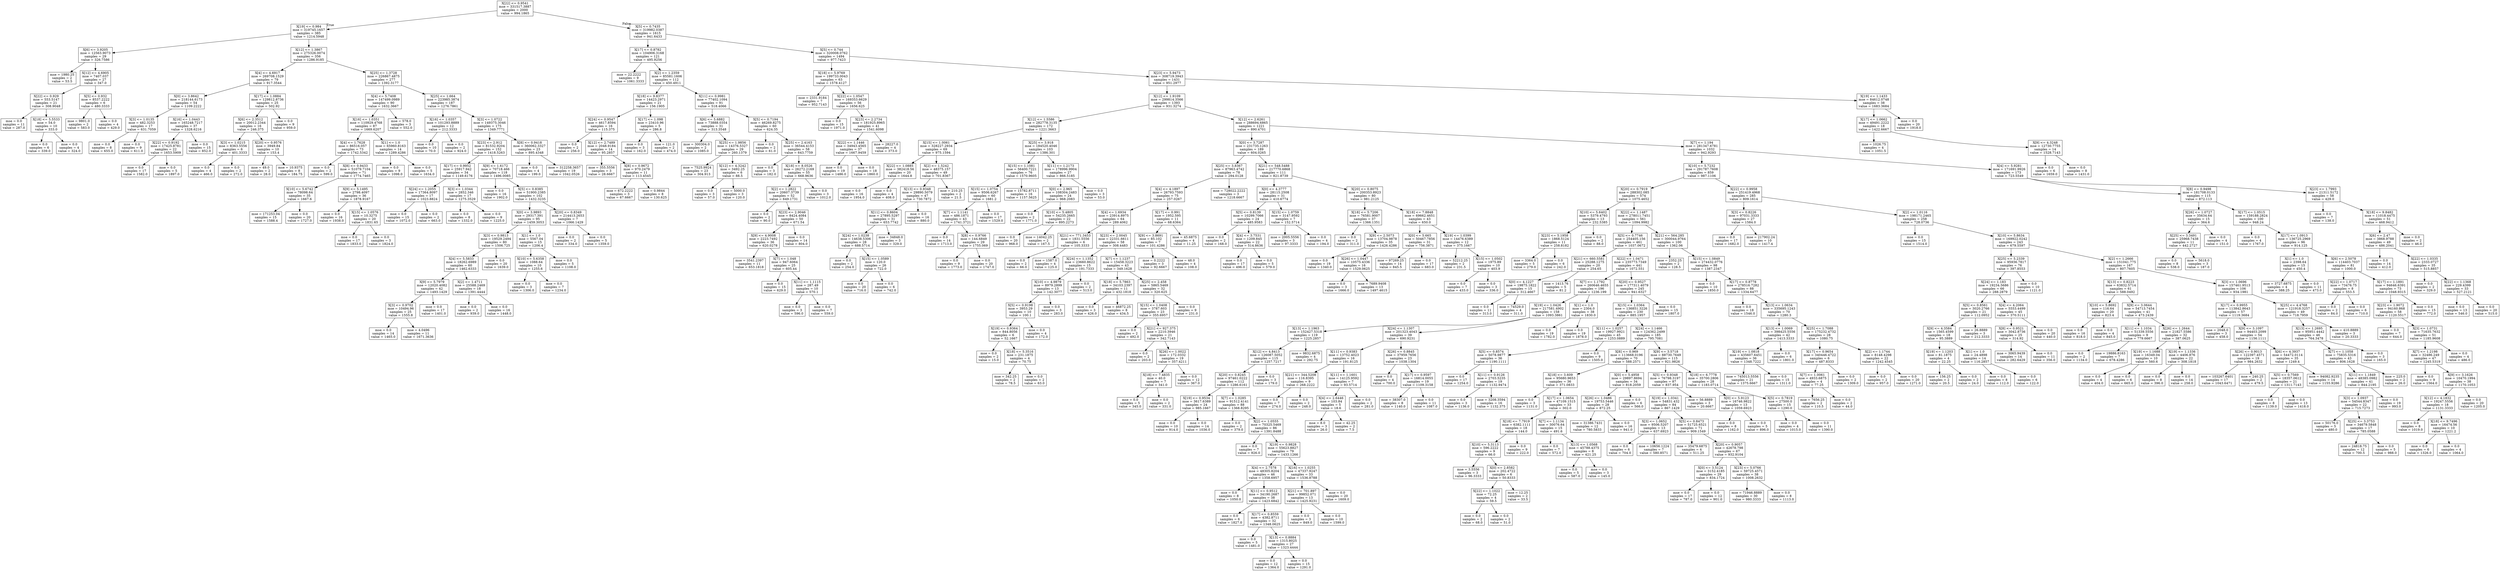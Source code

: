 digraph Tree {
node [shape=box] ;
0 [label="X[22] <= 0.9541\nmse = 331517.3887\nsamples = 2000\nvalue = 994.1865"] ;
1 [label="X[19] <= 0.984\nmse = 319745.1657\nsamples = 385\nvalue = 1214.5948"] ;
0 -> 1 [labeldistance=2.5, labelangle=45, headlabel="True"] ;
2 [label="X[6] <= 3.9205\nmse = 12563.9073\nsamples = 29\nvalue = 326.7586"] ;
1 -> 2 ;
3 [label="mse = 1980.25\nsamples = 2\nvalue = 53.5"] ;
2 -> 3 ;
4 [label="X[12] <= 4.6905\nmse = 7407.037\nsamples = 27\nvalue = 347.0"] ;
2 -> 4 ;
5 [label="X[22] <= 0.929\nmse = 553.5147\nsamples = 21\nvalue = 308.9048"] ;
4 -> 5 ;
6 [label="mse = 0.0\nsamples = 11\nvalue = 287.0"] ;
5 -> 6 ;
7 [label="X[18] <= 5.5533\nmse = 54.0\nsamples = 10\nvalue = 333.0"] ;
5 -> 7 ;
8 [label="mse = 0.0\nsamples = 6\nvalue = 339.0"] ;
7 -> 8 ;
9 [label="mse = 0.0\nsamples = 4\nvalue = 324.0"] ;
7 -> 9 ;
10 [label="X[5] <= 0.932\nmse = 8537.2222\nsamples = 6\nvalue = 480.3333"] ;
4 -> 10 ;
11 [label="mse = 9801.0\nsamples = 2\nvalue = 583.0"] ;
10 -> 11 ;
12 [label="mse = 0.0\nsamples = 4\nvalue = 429.0"] ;
10 -> 12 ;
13 [label="X[12] <= 1.3867\nmse = 275326.0074\nsamples = 356\nvalue = 1286.9185"] ;
1 -> 13 ;
14 [label="X[4] <= 4.6917\nmse = 269708.1529\nsamples = 79\nvalue = 917.3544"] ;
13 -> 14 ;
15 [label="X[0] <= 3.8642\nmse = 218144.6173\nsamples = 54\nvalue = 1109.2222"] ;
14 -> 15 ;
16 [label="X[3] <= 1.0135\nmse = 482.3253\nsamples = 17\nvalue = 631.7059"] ;
15 -> 16 ;
17 [label="mse = 0.0\nsamples = 8\nvalue = 655.0"] ;
16 -> 17 ;
18 [label="mse = 0.0\nsamples = 9\nvalue = 611.0"] ;
16 -> 18 ;
19 [label="X[16] <= 1.0443\nmse = 165248.7217\nsamples = 37\nvalue = 1328.6216"] ;
15 -> 19 ;
20 [label="X[22] <= 0.9192\nmse = 17425.8781\nsamples = 22\nvalue = 1653.5909"] ;
19 -> 20 ;
21 [label="mse = 0.0\nsamples = 17\nvalue = 1582.0"] ;
20 -> 21 ;
22 [label="mse = 0.0\nsamples = 5\nvalue = 1897.0"] ;
20 -> 22 ;
23 [label="mse = 0.0\nsamples = 15\nvalue = 852.0"] ;
19 -> 23 ;
24 [label="X[17] <= 1.0884\nmse = 129812.8736\nsamples = 25\nvalue = 502.92"] ;
14 -> 24 ;
25 [label="X[6] <= 2.3512\nmse = 20012.2344\nsamples = 16\nvalue = 246.375"] ;
24 -> 25 ;
26 [label="X[3] <= 1.0215\nmse = 8363.5556\nsamples = 6\nvalue = 401.3333"] ;
25 -> 26 ;
27 [label="mse = 0.0\nsamples = 4\nvalue = 466.0"] ;
26 -> 27 ;
28 [label="mse = 0.0\nsamples = 2\nvalue = 272.0"] ;
26 -> 28 ;
29 [label="X[20] <= 0.9576\nmse = 3949.84\nsamples = 10\nvalue = 153.4"] ;
25 -> 29 ;
30 [label="mse = 49.0\nsamples = 2\nvalue = 28.0"] ;
29 -> 30 ;
31 [label="mse = 10.9375\nsamples = 8\nvalue = 184.75"] ;
29 -> 31 ;
32 [label="mse = 0.0\nsamples = 9\nvalue = 959.0"] ;
24 -> 32 ;
33 [label="X[25] <= 1.3728\nmse = 226867.4875\nsamples = 277\nvalue = 1392.3177"] ;
13 -> 33 ;
34 [label="X[4] <= 5.7408\nmse = 147499.0989\nsamples = 90\nvalue = 1632.3667"] ;
33 -> 34 ;
35 [label="X[16] <= 1.0351\nmse = 110929.4768\nsamples = 87\nvalue = 1669.6207"] ;
34 -> 35 ;
36 [label="X[4] <= 1.7628\nmse = 86516.057\nsamples = 73\nvalue = 1742.5342"] ;
35 -> 36 ;
37 [label="mse = 0.0\nsamples = 2\nvalue = 599.0"] ;
36 -> 37 ;
38 [label="X[8] <= 0.9433\nmse = 51079.7104\nsamples = 71\nvalue = 1774.7465"] ;
36 -> 38 ;
39 [label="X[10] <= 5.6742\nmse = 78098.64\nsamples = 35\nvalue = 1667.6"] ;
38 -> 39 ;
40 [label="mse = 171253.04\nsamples = 15\nvalue = 1588.4"] ;
39 -> 40 ;
41 [label="mse = 0.0\nsamples = 20\nvalue = 1727.0"] ;
39 -> 41 ;
42 [label="X[9] <= 5.1495\nmse = 2798.4097\nsamples = 36\nvalue = 1878.9167"] ;
38 -> 42 ;
43 [label="mse = 0.0\nsamples = 16\nvalue = 1938.0"] ;
42 -> 43 ;
44 [label="X[15] <= 1.0576\nmse = 10.3275\nsamples = 20\nvalue = 1831.65"] ;
42 -> 44 ;
45 [label="mse = 0.0\nsamples = 17\nvalue = 1833.0"] ;
44 -> 45 ;
46 [label="mse = 0.0\nsamples = 3\nvalue = 1824.0"] ;
44 -> 46 ;
47 [label="X[1] <= 1.0\nmse = 65960.8163\nsamples = 14\nvalue = 1289.4286"] ;
35 -> 47 ;
48 [label="mse = 0.0\nsamples = 9\nvalue = 1098.0"] ;
47 -> 48 ;
49 [label="mse = 0.0\nsamples = 5\nvalue = 1634.0"] ;
47 -> 49 ;
50 [label="mse = 578.0\nsamples = 3\nvalue = 552.0"] ;
34 -> 50 ;
51 [label="X[25] <= 1.664\nmse = 223985.3874\nsamples = 187\nvalue = 1276.7861"] ;
33 -> 51 ;
52 [label="X[16] <= 1.0357\nmse = 101293.8889\nsamples = 12\nvalue = 212.3333"] ;
51 -> 52 ;
53 [label="mse = 0.0\nsamples = 10\nvalue = 70.0"] ;
52 -> 53 ;
54 [label="mse = 0.0\nsamples = 2\nvalue = 924.0"] ;
52 -> 54 ;
55 [label="X[3] <= 1.0722\nmse = 149375.3046\nsamples = 175\nvalue = 1349.7771"] ;
51 -> 55 ;
56 [label="X[23] <= 2.912\nmse = 81532.9204\nsamples = 152\nvalue = 1418.5263"] ;
55 -> 56 ;
57 [label="X[17] <= 0.9952\nmse = 25917.942\nsamples = 34\nvalue = 1149.6176"] ;
56 -> 57 ;
58 [label="X[24] <= 1.2055\nmse = 17364.8097\nsamples = 17\nvalue = 1023.8824"] ;
57 -> 58 ;
59 [label="mse = 0.0\nsamples = 15\nvalue = 1072.0"] ;
58 -> 59 ;
60 [label="mse = 0.0\nsamples = 2\nvalue = 663.0"] ;
58 -> 60 ;
61 [label="X[3] <= 1.0344\nmse = 2852.346\nsamples = 17\nvalue = 1275.3529"] ;
57 -> 61 ;
62 [label="mse = 0.0\nsamples = 8\nvalue = 1332.0"] ;
61 -> 62 ;
63 [label="mse = 0.0\nsamples = 9\nvalue = 1225.0"] ;
61 -> 63 ;
64 [label="X[9] <= 1.6172\nmse = 70718.466\nsamples = 118\nvalue = 1496.0085"] ;
56 -> 64 ;
65 [label="mse = 0.0\nsamples = 16\nvalue = 1902.0"] ;
64 -> 65 ;
66 [label="X[5] <= 0.8385\nmse = 51900.2385\nsamples = 102\nvalue = 1432.3235"] ;
64 -> 66 ;
67 [label="X[0] <= 3.9893\nmse = 29317.391\nsamples = 95\nvalue = 1459.3053"] ;
66 -> 67 ;
68 [label="X[3] <= 0.9813\nmse = 19529.2494\nsamples = 80\nvalue = 1506.725"] ;
67 -> 68 ;
69 [label="X[4] <= 5.5833\nmse = 18262.6989\nsamples = 60\nvalue = 1462.6333"] ;
68 -> 69 ;
70 [label="X[9] <= 5.7979\nmse = 12020.4082\nsamples = 42\nvalue = 1493.1429"] ;
69 -> 70 ;
71 [label="X[3] <= 0.9702\nmse = 10494.96\nsamples = 25\nvalue = 1555.8"] ;
70 -> 71 ;
72 [label="mse = 0.0\nsamples = 14\nvalue = 1465.0"] ;
71 -> 72 ;
73 [label="mse = 4.0496\nsamples = 11\nvalue = 1671.3636"] ;
71 -> 73 ;
74 [label="mse = 0.0\nsamples = 17\nvalue = 1401.0"] ;
70 -> 74 ;
75 [label="X[2] <= 1.4711\nmse = 25588.2469\nsamples = 18\nvalue = 1391.4444"] ;
69 -> 75 ;
76 [label="mse = 0.0\nsamples = 2\nvalue = 939.0"] ;
75 -> 76 ;
77 [label="mse = 0.0\nsamples = 16\nvalue = 1448.0"] ;
75 -> 77 ;
78 [label="mse = 0.0\nsamples = 20\nvalue = 1639.0"] ;
68 -> 78 ;
79 [label="X[1] <= 1.0\nmse = 5567.04\nsamples = 15\nvalue = 1206.4"] ;
67 -> 79 ;
80 [label="X[10] <= 5.6358\nmse = 1088.64\nsamples = 10\nvalue = 1255.6"] ;
79 -> 80 ;
81 [label="mse = 0.0\nsamples = 3\nvalue = 1306.0"] ;
80 -> 81 ;
82 [label="mse = 0.0\nsamples = 7\nvalue = 1234.0"] ;
80 -> 82 ;
83 [label="mse = 0.0\nsamples = 5\nvalue = 1108.0"] ;
79 -> 83 ;
84 [label="X[20] <= 0.8349\nmse = 214413.2653\nsamples = 7\nvalue = 1066.1429"] ;
66 -> 84 ;
85 [label="mse = 0.0\nsamples = 2\nvalue = 334.0"] ;
84 -> 85 ;
86 [label="mse = 0.0\nsamples = 5\nvalue = 1359.0"] ;
84 -> 86 ;
87 [label="X[8] <= 0.9418\nmse = 360062.3327\nsamples = 23\nvalue = 895.4348"] ;
55 -> 87 ;
88 [label="mse = 0.0\nsamples = 4\nvalue = 199.0"] ;
87 -> 88 ;
89 [label="mse = 312258.3657\nsamples = 19\nvalue = 1042.0526"] ;
87 -> 89 ;
90 [label="X[5] <= 0.7435\nmse = 319982.0387\nsamples = 1615\nvalue = 941.6433"] ;
0 -> 90 [labeldistance=2.5, labelangle=-45, headlabel="False"] ;
91 [label="X[17] <= 0.8782\nmse = 104906.3168\nsamples = 121\nvalue = 495.9256"] ;
90 -> 91 ;
92 [label="mse = 22.2222\nsamples = 9\nvalue = 1061.3333"] ;
91 -> 92 ;
93 [label="X[2] <= 1.2359\nmse = 85581.1606\nsamples = 112\nvalue = 450.4911"] ;
91 -> 93 ;
94 [label="X[18] <= 9.8377\nmse = 14423.2971\nsamples = 21\nvalue = 156.1905"] ;
93 -> 94 ;
95 [label="X[24] <= 0.9547\nmse = 4617.8594\nsamples = 16\nvalue = 115.375"] ;
94 -> 95 ;
96 [label="mse = 0.0\nsamples = 2\nvalue = 256.0"] ;
95 -> 96 ;
97 [label="X[12] <= 2.7489\nmse = 2048.9184\nsamples = 14\nvalue = 95.2857"] ;
95 -> 97 ;
98 [label="mse = 355.5556\nsamples = 3\nvalue = 28.6667"] ;
97 -> 98 ;
99 [label="X[8] <= 0.9672\nmse = 970.2479\nsamples = 11\nvalue = 113.4545"] ;
97 -> 99 ;
100 [label="mse = 672.2222\nsamples = 3\nvalue = 67.6667"] ;
99 -> 100 ;
101 [label="mse = 0.9844\nsamples = 8\nvalue = 130.625"] ;
99 -> 101 ;
102 [label="X[17] <= 1.098\nmse = 23410.96\nsamples = 5\nvalue = 286.8"] ;
94 -> 102 ;
103 [label="mse = 0.0\nsamples = 3\nvalue = 162.0"] ;
102 -> 103 ;
104 [label="mse = 121.0\nsamples = 2\nvalue = 474.0"] ;
102 -> 104 ;
105 [label="X[11] <= 0.9981\nmse = 77402.1094\nsamples = 91\nvalue = 518.4066"] ;
93 -> 105 ;
106 [label="X[6] <= 5.6882\nmse = 73888.0354\nsamples = 31\nvalue = 313.3548"] ;
105 -> 106 ;
107 [label="mse = 300304.0\nsamples = 2\nvalue = 1085.0"] ;
106 -> 107 ;
108 [label="X[25] <= 1.9856\nmse = 14376.5327\nsamples = 29\nvalue = 260.1379"] ;
106 -> 108 ;
109 [label="mse = 7525.9924\nsamples = 23\nvalue = 304.913"] ;
108 -> 109 ;
110 [label="X[12] <= 4.3242\nmse = 3492.25\nsamples = 6\nvalue = 88.5"] ;
108 -> 110 ;
111 [label="mse = 0.0\nsamples = 3\nvalue = 57.0"] ;
110 -> 111 ;
112 [label="mse = 5000.0\nsamples = 3\nvalue = 120.0"] ;
110 -> 112 ;
113 [label="X[5] <= 0.7194\nmse = 46269.8275\nsamples = 60\nvalue = 624.35"] ;
105 -> 113 ;
114 [label="mse = 0.0\nsamples = 2\nvalue = 61.0"] ;
113 -> 114 ;
115 [label="X[25] <= 2.4163\nmse = 36544.4153\nsamples = 58\nvalue = 643.7759"] ;
113 -> 115 ;
116 [label="mse = 0.0\nsamples = 3\nvalue = 182.0"] ;
115 -> 116 ;
117 [label="X[18] <= 8.0526\nmse = 26272.2169\nsamples = 55\nvalue = 668.9636"] ;
115 -> 117 ;
118 [label="X[2] <= 1.2822\nmse = 20607.3739\nsamples = 52\nvalue = 649.1731"] ;
117 -> 118 ;
119 [label="mse = 0.0\nsamples = 2\nvalue = 90.0"] ;
118 -> 119 ;
120 [label="X[23] <= 2.9046\nmse = 8424.4084\nsamples = 50\nvalue = 671.54"] ;
118 -> 120 ;
121 [label="X[9] <= 4.9008\nmse = 2223.7492\nsamples = 36\nvalue = 620.0278"] ;
120 -> 121 ;
122 [label="mse = 3541.2397\nsamples = 11\nvalue = 653.1818"] ;
121 -> 122 ;
123 [label="X[7] <= 1.048\nmse = 947.6064\nsamples = 25\nvalue = 605.44"] ;
121 -> 123 ;
124 [label="mse = 0.0\nsamples = 15\nvalue = 629.0"] ;
123 -> 124 ;
125 [label="X[11] <= 1.1115\nmse = 287.49\nsamples = 10\nvalue = 570.1"] ;
123 -> 125 ;
126 [label="mse = 0.0\nsamples = 3\nvalue = 596.0"] ;
125 -> 126 ;
127 [label="mse = 0.0\nsamples = 7\nvalue = 559.0"] ;
125 -> 127 ;
128 [label="mse = 0.0\nsamples = 14\nvalue = 804.0"] ;
120 -> 128 ;
129 [label="mse = 0.0\nsamples = 3\nvalue = 1012.0"] ;
117 -> 129 ;
130 [label="X[5] <= 0.744\nmse = 320008.0762\nsamples = 1494\nvalue = 977.7423"] ;
90 -> 130 ;
131 [label="X[18] <= 5.9769\nmse = 199733.0043\nsamples = 63\nvalue = 1578.4127"] ;
130 -> 131 ;
132 [label="mse = 2331.9184\nsamples = 7\nvalue = 952.7143"] ;
131 -> 132 ;
133 [label="X[22] <= 1.0547\nmse = 169353.6629\nsamples = 56\nvalue = 1656.625"] ;
131 -> 133 ;
134 [label="mse = 0.0\nsamples = 15\nvalue = 1971.0"] ;
133 -> 134 ;
135 [label="X[23] <= 2.2734\nmse = 181925.8965\nsamples = 41\nvalue = 1541.6098"] ;
133 -> 135 ;
136 [label="X[22] <= 1.1446\nmse = 34943.4565\nsamples = 37\nvalue = 1667.9459"] ;
135 -> 136 ;
137 [label="mse = 0.0\nsamples = 19\nvalue = 1486.0"] ;
136 -> 137 ;
138 [label="mse = 0.0\nsamples = 18\nvalue = 1860.0"] ;
136 -> 138 ;
139 [label="mse = 28227.0\nsamples = 4\nvalue = 373.0"] ;
135 -> 139 ;
140 [label="X[23] <= 5.9473\nmse = 308719.3943\nsamples = 1431\nvalue = 951.2977"] ;
130 -> 140 ;
141 [label="X[12] <= 1.9109\nmse = 299814.3566\nsamples = 1393\nvalue = 931.3274"] ;
140 -> 141 ;
142 [label="X[12] <= 1.5586\nmse = 282778.3135\nsamples = 172\nvalue = 1221.3663"] ;
141 -> 142 ;
143 [label="X[15] <= 1.0061\nmse = 328227.2934\nsamples = 69\nvalue = 975.1594"] ;
142 -> 143 ;
144 [label="X[22] <= 1.0885\nmse = 382418.56\nsamples = 20\nvalue = 1644.8"] ;
143 -> 144 ;
145 [label="mse = 0.0\nsamples = 16\nvalue = 1954.0"] ;
144 -> 145 ;
146 [label="mse = 0.0\nsamples = 4\nvalue = 408.0"] ;
144 -> 146 ;
147 [label="X[2] <= 1.5242\nmse = 48375.157\nsamples = 49\nvalue = 701.8367"] ;
143 -> 147 ;
148 [label="X[13] <= 0.9348\nmse = 29890.5079\nsamples = 47\nvalue = 730.7872"] ;
147 -> 148 ;
149 [label="X[11] <= 0.8604\nmse = 27895.5297\nsamples = 31\nvalue = 653.7742"] ;
148 -> 149 ;
150 [label="X[24] <= 1.0238\nmse = 14638.5306\nsamples = 28\nvalue = 688.5714"] ;
149 -> 150 ;
151 [label="mse = 0.0\nsamples = 2\nvalue = 254.0"] ;
150 -> 151 ;
152 [label="X[15] <= 1.0589\nmse = 120.0\nsamples = 26\nvalue = 722.0"] ;
150 -> 152 ;
153 [label="mse = 0.0\nsamples = 20\nvalue = 716.0"] ;
152 -> 153 ;
154 [label="mse = 0.0\nsamples = 6\nvalue = 742.0"] ;
152 -> 154 ;
155 [label="mse = 34848.0\nsamples = 3\nvalue = 329.0"] ;
149 -> 155 ;
156 [label="mse = 0.0\nsamples = 16\nvalue = 880.0"] ;
148 -> 156 ;
157 [label="mse = 210.25\nsamples = 2\nvalue = 21.5"] ;
147 -> 157 ;
158 [label="X[25] <= 3.918\nmse = 184520.4046\nsamples = 103\nvalue = 1386.301"] ;
142 -> 158 ;
159 [label="X[15] <= 1.1081\nmse = 56400.7221\nsamples = 76\nvalue = 1570.9605"] ;
158 -> 159 ;
160 [label="X[15] <= 1.0754\nmse = 9506.6267\nsamples = 60\nvalue = 1681.2"] ;
159 -> 160 ;
161 [label="X[7] <= 1.1141\nmse = 486.1871\nsamples = 43\nvalue = 1741.3721"] ;
160 -> 161 ;
162 [label="mse = 0.0\nsamples = 14\nvalue = 1713.0"] ;
161 -> 162 ;
163 [label="X[8] <= 0.9766\nmse = 144.6849\nsamples = 29\nvalue = 1755.069"] ;
161 -> 163 ;
164 [label="mse = 0.0\nsamples = 9\nvalue = 1773.0"] ;
163 -> 164 ;
165 [label="mse = 0.0\nsamples = 20\nvalue = 1747.0"] ;
163 -> 165 ;
166 [label="mse = 0.0\nsamples = 17\nvalue = 1529.0"] ;
160 -> 166 ;
167 [label="mse = 15782.8711\nsamples = 16\nvalue = 1157.5625"] ;
159 -> 167 ;
168 [label="X[11] <= 1.2173\nmse = 178996.9904\nsamples = 27\nvalue = 866.5185"] ;
158 -> 168 ;
169 [label="X[0] <= 2.965\nmse = 108304.2483\nsamples = 24\nvalue = 968.2083"] ;
168 -> 169 ;
170 [label="mse = 0.0\nsamples = 2\nvalue = 1771.0"] ;
169 -> 170 ;
171 [label="X[10] <= 5.4805\nmse = 54235.2665\nsamples = 22\nvalue = 895.2273"] ;
169 -> 171 ;
172 [label="mse = 0.0\nsamples = 20\nvalue = 968.0"] ;
171 -> 172 ;
173 [label="mse = 14042.25\nsamples = 2\nvalue = 167.5"] ;
171 -> 173 ;
174 [label="mse = 0.0\nsamples = 3\nvalue = 53.0"] ;
168 -> 174 ;
175 [label="X[12] <= 2.6261\nmse = 288694.6865\nsamples = 1221\nvalue = 890.4701"] ;
141 -> 175 ;
176 [label="X[0] <= 3.7287\nmse = 231735.1263\nsamples = 189\nvalue = 604.0265"] ;
175 -> 176 ;
177 [label="X[25] <= 3.8367\nmse = 87963.4742\nsamples = 78\nvalue = 294.0128"] ;
176 -> 177 ;
178 [label="X[4] <= 4.1897\nmse = 26793.7593\nsamples = 75\nvalue = 257.0267"] ;
177 -> 178 ;
179 [label="X[4] <= 1.6934\nmse = 23914.8975\nsamples = 64\nvalue = 289.4062"] ;
178 -> 179 ;
180 [label="X[21] <= 771.3453\nmse = 1831.5556\nsamples = 6\nvalue = 105.3333"] ;
179 -> 180 ;
181 [label="mse = 0.0\nsamples = 2\nvalue = 66.0"] ;
180 -> 181 ;
182 [label="mse = 1587.0\nsamples = 4\nvalue = 125.0"] ;
180 -> 182 ;
183 [label="X[23] <= 2.0045\nmse = 22331.6611\nsamples = 58\nvalue = 308.4483"] ;
179 -> 183 ;
184 [label="X[24] <= 1.1352\nmse = 23660.8622\nsamples = 15\nvalue = 191.7333"] ;
183 -> 184 ;
185 [label="X[10] <= 4.9879\nmse = 8979.2899\nsamples = 13\nvalue = 142.3077"] ;
184 -> 185 ;
186 [label="X[5] <= 0.9198\nmse = 3953.29\nsamples = 10\nvalue = 100.1"] ;
185 -> 186 ;
187 [label="X[19] <= 0.9364\nmse = 844.8056\nsamples = 6\nvalue = 52.1667"] ;
186 -> 187 ;
188 [label="mse = 0.0\nsamples = 2\nvalue = 15.0"] ;
187 -> 188 ;
189 [label="X[18] <= 5.3516\nmse = 231.1875\nsamples = 4\nvalue = 70.75"] ;
187 -> 189 ;
190 [label="mse = 342.25\nsamples = 2\nvalue = 78.5"] ;
189 -> 190 ;
191 [label="mse = 0.0\nsamples = 2\nvalue = 63.0"] ;
189 -> 191 ;
192 [label="mse = 0.0\nsamples = 4\nvalue = 172.0"] ;
186 -> 192 ;
193 [label="mse = 0.0\nsamples = 3\nvalue = 283.0"] ;
185 -> 193 ;
194 [label="mse = 0.0\nsamples = 2\nvalue = 513.0"] ;
184 -> 194 ;
195 [label="X[7] <= 1.1237\nmse = 15458.3223\nsamples = 43\nvalue = 349.1628"] ;
183 -> 195 ;
196 [label="X[18] <= 5.7863\nmse = 34103.2397\nsamples = 11\nvalue = 432.1818"] ;
195 -> 196 ;
197 [label="mse = 0.0\nsamples = 3\nvalue = 426.0"] ;
196 -> 197 ;
198 [label="mse = 46872.25\nsamples = 8\nvalue = 434.5"] ;
196 -> 198 ;
199 [label="X[25] <= 2.458\nmse = 5865.5469\nsamples = 32\nvalue = 320.625"] ;
195 -> 199 ;
200 [label="X[15] <= 1.0408\nmse = 3787.603\nsamples = 23\nvalue = 355.6957"] ;
199 -> 200 ;
201 [label="mse = 0.0\nsamples = 2\nvalue = 492.0"] ;
200 -> 201 ;
202 [label="X[21] <= 927.375\nmse = 2210.3946\nsamples = 21\nvalue = 342.7143"] ;
200 -> 202 ;
203 [label="mse = 0.0\nsamples = 2\nvalue = 203.0"] ;
202 -> 203 ;
204 [label="X[26] <= 1.0022\nmse = 172.0332\nsamples = 19\nvalue = 357.4211"] ;
202 -> 204 ;
205 [label="X[18] <= 7.4835\nmse = 40.0\nsamples = 7\nvalue = 341.0"] ;
204 -> 205 ;
206 [label="mse = 0.0\nsamples = 5\nvalue = 345.0"] ;
205 -> 206 ;
207 [label="mse = 0.0\nsamples = 2\nvalue = 331.0"] ;
205 -> 207 ;
208 [label="mse = 0.0\nsamples = 12\nvalue = 367.0"] ;
204 -> 208 ;
209 [label="mse = 0.0\nsamples = 9\nvalue = 231.0"] ;
199 -> 209 ;
210 [label="X[17] <= 0.991\nmse = 1952.595\nsamples = 11\nvalue = 68.6364"] ;
178 -> 210 ;
211 [label="X[9] <= 3.8691\nmse = 85.102\nsamples = 7\nvalue = 101.4286"] ;
210 -> 211 ;
212 [label="mse = 0.2222\nsamples = 3\nvalue = 92.6667"] ;
211 -> 212 ;
213 [label="mse = 48.0\nsamples = 4\nvalue = 108.0"] ;
211 -> 213 ;
214 [label="mse = 45.6875\nsamples = 4\nvalue = 11.25"] ;
210 -> 214 ;
215 [label="mse = 728022.2222\nsamples = 3\nvalue = 1218.6667"] ;
177 -> 215 ;
216 [label="X[21] <= 548.5488\nmse = 217770.6868\nsamples = 111\nvalue = 821.8739"] ;
176 -> 216 ;
217 [label="X[0] <= 4.3777\nmse = 28115.2508\nsamples = 31\nvalue = 410.6774"] ;
216 -> 217 ;
218 [label="X[5] <= 0.8139\nmse = 10299.7066\nsamples = 24\nvalue = 485.9583"] ;
217 -> 218 ;
219 [label="mse = 0.0\nsamples = 2\nvalue = 168.0"] ;
218 -> 219 ;
220 [label="X[4] <= 3.7531\nmse = 1209.845\nsamples = 22\nvalue = 514.8636"] ;
218 -> 220 ;
221 [label="mse = 0.0\nsamples = 17\nvalue = 496.0"] ;
220 -> 221 ;
222 [label="mse = 0.0\nsamples = 5\nvalue = 579.0"] ;
220 -> 222 ;
223 [label="X[15] <= 1.0759\nmse = 3147.9592\nsamples = 7\nvalue = 152.5714"] ;
217 -> 223 ;
224 [label="mse = 2005.5556\nsamples = 3\nvalue = 97.3333"] ;
223 -> 224 ;
225 [label="mse = 0.0\nsamples = 4\nvalue = 194.0"] ;
223 -> 225 ;
226 [label="X[20] <= 0.8075\nmse = 200353.8923\nsamples = 80\nvalue = 981.2125"] ;
216 -> 226 ;
227 [label="X[18] <= 5.7206\nmse = 76581.9007\nsamples = 37\nvalue = 1366.1351"] ;
226 -> 227 ;
228 [label="mse = 0.0\nsamples = 2\nvalue = 311.0"] ;
227 -> 228 ;
229 [label="X[9] <= 2.5073\nmse = 13704.9878\nsamples = 35\nvalue = 1426.4286"] ;
227 -> 229 ;
230 [label="mse = 0.0\nsamples = 19\nvalue = 1340.0"] ;
229 -> 230 ;
231 [label="X[26] <= 1.0447\nmse = 10575.4336\nsamples = 16\nvalue = 1529.0625"] ;
229 -> 231 ;
232 [label="mse = 0.0\nsamples = 3\nvalue = 1666.0"] ;
231 -> 232 ;
233 [label="mse = 7689.9408\nsamples = 13\nvalue = 1497.4615"] ;
231 -> 233 ;
234 [label="X[18] <= 7.8848\nmse = 69662.4651\nsamples = 43\nvalue = 650.0"] ;
226 -> 234 ;
235 [label="X[0] <= 5.665\nmse = 50467.7856\nsamples = 31\nvalue = 756.3871"] ;
234 -> 235 ;
236 [label="mse = 97269.25\nsamples = 14\nvalue = 845.5"] ;
235 -> 236 ;
237 [label="mse = 0.0\nsamples = 17\nvalue = 683.0"] ;
235 -> 237 ;
238 [label="X[19] <= 1.0399\nmse = 14476.6389\nsamples = 12\nvalue = 375.1667"] ;
234 -> 238 ;
239 [label="mse = 52212.25\nsamples = 2\nvalue = 231.5"] ;
238 -> 239 ;
240 [label="X[15] <= 1.0502\nmse = 1975.89\nsamples = 10\nvalue = 403.9"] ;
238 -> 240 ;
241 [label="mse = 0.0\nsamples = 7\nvalue = 433.0"] ;
240 -> 241 ;
242 [label="mse = 0.0\nsamples = 3\nvalue = 336.0"] ;
240 -> 242 ;
243 [label="X[7] <= 1.194\nmse = 281347.6781\nsamples = 1032\nvalue = 942.9293"] ;
175 -> 243 ;
244 [label="X[10] <= 5.7232\nmse = 291787.7608\nsamples = 859\nvalue = 987.1106"] ;
243 -> 244 ;
245 [label="X[20] <= 0.7919\nmse = 288302.085\nsamples = 574\nvalue = 1075.4652"] ;
244 -> 245 ;
246 [label="X[10] <= 5.6402\nmse = 5379.4793\nsamples = 13\nvalue = 232.5385"] ;
245 -> 246 ;
247 [label="X[23] <= 5.1958\nmse = 1868.5124\nsamples = 11\nvalue = 258.8182"] ;
246 -> 247 ;
248 [label="mse = 3364.0\nsamples = 5\nvalue = 279.0"] ;
247 -> 248 ;
249 [label="mse = 0.0\nsamples = 6\nvalue = 242.0"] ;
247 -> 249 ;
250 [label="mse = 0.0\nsamples = 2\nvalue = 88.0"] ;
246 -> 250 ;
251 [label="X[22] <= 1.1487\nmse = 278011.7451\nsamples = 561\nvalue = 1094.9982"] ;
245 -> 251 ;
252 [label="X[5] <= 0.7746\nmse = 254405.156\nsamples = 461\nvalue = 1037.0672"] ;
251 -> 252 ;
253 [label="X[21] <= 660.5581\nmse = 25288.1275\nsamples = 20\nvalue = 254.65"] ;
252 -> 253 ;
254 [label="X[0] <= 4.1227\nmse = 19875.1822\nsamples = 15\nvalue = 312.4667"] ;
253 -> 254 ;
255 [label="mse = 0.0\nsamples = 11\nvalue = 313.0"] ;
254 -> 255 ;
256 [label="mse = 74529.0\nsamples = 4\nvalue = 311.0"] ;
254 -> 256 ;
257 [label="mse = 1413.76\nsamples = 5\nvalue = 81.2"] ;
253 -> 257 ;
258 [label="X[22] <= 1.0471\nmse = 235773.7349\nsamples = 441\nvalue = 1072.551"] ;
252 -> 258 ;
259 [label="X[7] <= 1.1792\nmse = 260646.4655\nsamples = 196\nvalue = 1236.199"] ;
258 -> 259 ;
260 [label="X[19] <= 1.0426\nmse = 217581.4902\nsamples = 158\nvalue = 1093.3861"] ;
259 -> 260 ;
261 [label="X[13] <= 1.1963\nmse = 152427.5318\nsamples = 119\nvalue = 1225.2857"] ;
260 -> 261 ;
262 [label="X[12] <= 4.8413\nmse = 126087.5052\nsamples = 115\nvalue = 1257.7217"] ;
261 -> 262 ;
263 [label="X[20] <= 0.8245\nmse = 97461.0222\nsamples = 112\nvalue = 1286.6161"] ;
262 -> 263 ;
264 [label="X[19] <= 0.9534\nmse = 3617.6389\nsamples = 24\nvalue = 985.1667"] ;
263 -> 264 ;
265 [label="mse = 0.0\nsamples = 10\nvalue = 914.0"] ;
264 -> 265 ;
266 [label="mse = 0.0\nsamples = 14\nvalue = 1036.0"] ;
264 -> 266 ;
267 [label="X[7] <= 1.0285\nmse = 91512.4141\nsamples = 88\nvalue = 1368.8295"] ;
263 -> 267 ;
268 [label="mse = 0.0\nsamples = 2\nvalue = 379.0"] ;
267 -> 268 ;
269 [label="X[2] <= 1.0555\nmse = 70325.5469\nsamples = 86\nvalue = 1391.8488"] ;
267 -> 269 ;
270 [label="mse = 0.0\nsamples = 7\nvalue = 926.0"] ;
269 -> 270 ;
271 [label="X[19] <= 0.9828\nmse = 55623.8827\nsamples = 79\nvalue = 1433.1266"] ;
269 -> 271 ;
272 [label="X[4] <= 2.7578\nmse = 48305.8204\nsamples = 46\nvalue = 1358.6957"] ;
271 -> 272 ;
273 [label="mse = 0.0\nsamples = 8\nvalue = 1050.0"] ;
272 -> 273 ;
274 [label="X[11] <= 0.9512\nmse = 34190.2687\nsamples = 38\nvalue = 1423.6842"] ;
272 -> 274 ;
275 [label="mse = 0.0\nsamples = 6\nvalue = 1827.0"] ;
274 -> 275 ;
276 [label="X[17] <= 0.8559\nmse = 4382.8711\nsamples = 32\nvalue = 1348.0625"] ;
274 -> 276 ;
277 [label="mse = 0.0\nsamples = 5\nvalue = 1481.0"] ;
276 -> 277 ;
278 [label="X[13] <= 0.8884\nmse = 1315.8025\nsamples = 27\nvalue = 1323.4444"] ;
276 -> 278 ;
279 [label="mse = 0.0\nsamples = 12\nvalue = 1364.0"] ;
278 -> 279 ;
280 [label="mse = 0.0\nsamples = 15\nvalue = 1291.0"] ;
278 -> 280 ;
281 [label="X[16] <= 1.0255\nmse = 47337.9247\nsamples = 33\nvalue = 1536.8788"] ;
271 -> 281 ;
282 [label="X[21] <= 701.897\nmse = 99852.071\nsamples = 13\nvalue = 1425.9231"] ;
281 -> 282 ;
283 [label="mse = 0.0\nsamples = 3\nvalue = 849.0"] ;
282 -> 283 ;
284 [label="mse = 0.0\nsamples = 10\nvalue = 1599.0"] ;
282 -> 284 ;
285 [label="mse = 0.0\nsamples = 20\nvalue = 1609.0"] ;
281 -> 285 ;
286 [label="mse = 0.0\nsamples = 3\nvalue = 179.0"] ;
262 -> 286 ;
287 [label="mse = 9832.6875\nsamples = 4\nvalue = 292.75"] ;
261 -> 287 ;
288 [label="X[24] <= 1.1307\nmse = 201323.4043\nsamples = 39\nvalue = 690.9231"] ;
260 -> 288 ;
289 [label="X[11] <= 0.9383\nmse = 13752.4023\nsamples = 16\nvalue = 191.8125"] ;
288 -> 289 ;
290 [label="X[21] <= 344.5208\nmse = 116.8395\nsamples = 9\nvalue = 268.2222"] ;
289 -> 290 ;
291 [label="mse = 0.0\nsamples = 7\nvalue = 274.0"] ;
290 -> 291 ;
292 [label="mse = 0.0\nsamples = 2\nvalue = 248.0"] ;
290 -> 292 ;
293 [label="X[11] <= 1.1601\nmse = 14125.9592\nsamples = 7\nvalue = 93.5714"] ;
289 -> 293 ;
294 [label="X[4] <= 2.6446\nmse = 103.84\nsamples = 5\nvalue = 18.6"] ;
293 -> 294 ;
295 [label="mse = 8.0\nsamples = 3\nvalue = 26.0"] ;
294 -> 295 ;
296 [label="mse = 42.25\nsamples = 2\nvalue = 7.5"] ;
294 -> 296 ;
297 [label="mse = 0.0\nsamples = 2\nvalue = 281.0"] ;
293 -> 297 ;
298 [label="X[26] <= 0.8845\nmse = 37959.7656\nsamples = 23\nvalue = 1038.1304"] ;
288 -> 298 ;
299 [label="mse = 0.0\nsamples = 4\nvalue = 700.0"] ;
298 -> 299 ;
300 [label="X[17] <= 0.9597\nmse = 16814.0055\nsamples = 19\nvalue = 1109.3158"] ;
298 -> 300 ;
301 [label="mse = 38307.0\nsamples = 8\nvalue = 1140.0"] ;
300 -> 301 ;
302 [label="mse = 0.0\nsamples = 11\nvalue = 1087.0"] ;
300 -> 302 ;
303 [label="X[1] <= 1.0\nmse = 2304.0\nsamples = 38\nvalue = 1830.0"] ;
259 -> 303 ;
304 [label="mse = 0.0\nsamples = 19\nvalue = 1782.0"] ;
303 -> 304 ;
305 [label="mse = 0.0\nsamples = 19\nvalue = 1878.0"] ;
303 -> 305 ;
306 [label="X[20] <= 0.9527\nmse = 177311.4079\nsamples = 245\nvalue = 941.6327"] ;
258 -> 306 ;
307 [label="X[15] <= 1.0364\nmse = 136851.3226\nsamples = 230\nvalue = 885.1957"] ;
306 -> 307 ;
308 [label="X[11] <= 1.0257\nmse = 19927.9921\nsamples = 45\nvalue = 1253.0889"] ;
307 -> 308 ;
309 [label="X[5] <= 0.8574\nmse = 5078.9877\nsamples = 36\nvalue = 1190.1111"] ;
308 -> 309 ;
310 [label="mse = 0.0\nsamples = 17\nvalue = 1254.0"] ;
309 -> 310 ;
311 [label="X[11] <= 0.9126\nmse = 2703.5235\nsamples = 19\nvalue = 1132.9474"] ;
309 -> 311 ;
312 [label="mse = 0.0\nsamples = 3\nvalue = 1136.0"] ;
311 -> 312 ;
313 [label="mse = 3208.3594\nsamples = 16\nvalue = 1132.375"] ;
311 -> 313 ;
314 [label="mse = 0.0\nsamples = 9\nvalue = 1505.0"] ;
308 -> 314 ;
315 [label="X[24] <= 1.1466\nmse = 124362.2499\nsamples = 185\nvalue = 795.7081"] ;
307 -> 315 ;
316 [label="X[8] <= 0.969\nmse = 113668.0196\nsamples = 70\nvalue = 588.2571"] ;
315 -> 316 ;
317 [label="X[18] <= 3.609\nmse = 95680.9653\nsamples = 36\nvalue = 371.0833"] ;
316 -> 317 ;
318 [label="mse = 0.0\nsamples = 3\nvalue = 1131.0"] ;
317 -> 318 ;
319 [label="X[17] <= 1.0654\nmse = 47109.1515\nsamples = 33\nvalue = 302.0"] ;
317 -> 319 ;
320 [label="X[18] <= 7.7919\nmse = 6382.1111\nsamples = 18\nvalue = 144.0"] ;
319 -> 320 ;
321 [label="X[10] <= 5.3113\nmse = 596.2222\nsamples = 9\nvalue = 66.0"] ;
320 -> 321 ;
322 [label="mse = 3.5556\nsamples = 3\nvalue = 96.3333"] ;
321 -> 322 ;
323 [label="X[0] <= 2.8582\nmse = 202.4722\nsamples = 6\nvalue = 50.8333"] ;
321 -> 323 ;
324 [label="X[22] <= 1.1022\nmse = 72.25\nsamples = 4\nvalue = 59.5"] ;
323 -> 324 ;
325 [label="mse = 0.0\nsamples = 2\nvalue = 68.0"] ;
324 -> 325 ;
326 [label="mse = 0.0\nsamples = 2\nvalue = 51.0"] ;
324 -> 326 ;
327 [label="mse = 12.25\nsamples = 2\nvalue = 33.5"] ;
323 -> 327 ;
328 [label="mse = 0.0\nsamples = 9\nvalue = 222.0"] ;
320 -> 328 ;
329 [label="X[7] <= 1.1134\nmse = 30076.64\nsamples = 15\nvalue = 491.6"] ;
319 -> 329 ;
330 [label="mse = 0.0\nsamples = 7\nvalue = 572.0"] ;
329 -> 330 ;
331 [label="X[13] <= 1.0568\nmse = 45788.4375\nsamples = 8\nvalue = 421.25"] ;
329 -> 331 ;
332 [label="mse = 0.0\nsamples = 5\nvalue = 587.0"] ;
331 -> 332 ;
333 [label="mse = 0.0\nsamples = 3\nvalue = 145.0"] ;
331 -> 333 ;
334 [label="X[0] <= 5.4958\nmse = 29897.8694\nsamples = 34\nvalue = 818.2059"] ;
316 -> 334 ;
335 [label="X[26] <= 1.0486\nmse = 19753.5446\nsamples = 28\nvalue = 872.25"] ;
334 -> 335 ;
336 [label="mse = 31386.7431\nsamples = 12\nvalue = 780.5833"] ;
335 -> 336 ;
337 [label="mse = 0.0\nsamples = 16\nvalue = 941.0"] ;
335 -> 337 ;
338 [label="mse = 0.0\nsamples = 6\nvalue = 566.0"] ;
334 -> 338 ;
339 [label="X[9] <= 3.5718\nmse = 88730.7649\nsamples = 115\nvalue = 921.9826"] ;
315 -> 339 ;
340 [label="X[5] <= 0.9348\nmse = 76798.3197\nsamples = 87\nvalue = 837.954"] ;
339 -> 340 ;
341 [label="X[19] <= 1.0341\nmse = 54831.432\nsamples = 84\nvalue = 867.1429"] ;
340 -> 341 ;
342 [label="X[3] <= 1.0652\nmse = 9506.5207\nsamples = 13\nvalue = 637.6923"] ;
341 -> 342 ;
343 [label="mse = 0.0\nsamples = 6\nvalue = 704.0"] ;
342 -> 343 ;
344 [label="mse = 10656.1224\nsamples = 7\nvalue = 580.8571"] ;
342 -> 344 ;
345 [label="X[5] <= 0.8473\nmse = 51725.6521\nsamples = 71\nvalue = 909.1549"] ;
341 -> 345 ;
346 [label="mse = 35479.6875\nsamples = 4\nvalue = 511.25"] ;
345 -> 346 ;
347 [label="X[20] <= 0.9057\nmse = 42678.798\nsamples = 67\nvalue = 932.9104"] ;
345 -> 347 ;
348 [label="X[0] <= 3.5124\nmse = 3152.4185\nsamples = 29\nvalue = 834.1724"] ;
347 -> 348 ;
349 [label="mse = 0.0\nsamples = 17\nvalue = 787.0"] ;
348 -> 349 ;
350 [label="mse = 0.0\nsamples = 12\nvalue = 901.0"] ;
348 -> 350 ;
351 [label="X[23] <= 5.0766\nmse = 59725.4571\nsamples = 38\nvalue = 1008.2632"] ;
347 -> 351 ;
352 [label="mse = 71946.8889\nsamples = 30\nvalue = 980.3333"] ;
351 -> 352 ;
353 [label="mse = 0.0\nsamples = 8\nvalue = 1113.0"] ;
351 -> 353 ;
354 [label="mse = 56.8889\nsamples = 3\nvalue = 20.6667"] ;
340 -> 354 ;
355 [label="X[18] <= 6.7778\nmse = 35700.2806\nsamples = 28\nvalue = 1183.0714"] ;
339 -> 355 ;
356 [label="X[0] <= 5.9123\nmse = 16746.9822\nsamples = 13\nvalue = 1059.6923"] ;
355 -> 356 ;
357 [label="mse = 0.0\nsamples = 8\nvalue = 1162.0"] ;
356 -> 357 ;
358 [label="mse = 0.0\nsamples = 5\nvalue = 896.0"] ;
356 -> 358 ;
359 [label="X[5] <= 0.7819\nmse = 27500.0\nsamples = 15\nvalue = 1290.0"] ;
355 -> 359 ;
360 [label="mse = 0.0\nsamples = 4\nvalue = 1015.0"] ;
359 -> 360 ;
361 [label="mse = 0.0\nsamples = 11\nvalue = 1390.0"] ;
359 -> 361 ;
362 [label="mse = 0.0\nsamples = 15\nvalue = 1807.0"] ;
306 -> 362 ;
363 [label="X[21] <= 564.285\nmse = 300044.9764\nsamples = 100\nvalue = 1362.06"] ;
251 -> 363 ;
364 [label="mse = 2352.25\nsamples = 2\nvalue = 128.5"] ;
363 -> 364 ;
365 [label="X[15] <= 1.0849\nmse = 274432.0776\nsamples = 98\nvalue = 1387.2347"] ;
363 -> 365 ;
366 [label="mse = 0.0\nsamples = 10\nvalue = 1850.0"] ;
365 -> 366 ;
367 [label="X[17] <= 0.8778\nmse = 278516.7282\nsamples = 88\nvalue = 1334.6477"] ;
365 -> 367 ;
368 [label="mse = 0.0\nsamples = 18\nvalue = 1546.0"] ;
367 -> 368 ;
369 [label="X[13] <= 1.0634\nmse = 335695.1243\nsamples = 70\nvalue = 1280.3"] ;
367 -> 369 ;
370 [label="X[13] <= 1.0069\nmse = 398425.5556\nsamples = 42\nvalue = 1413.3333"] ;
369 -> 370 ;
371 [label="X[19] <= 1.0818\nmse = 435607.6451\nsamples = 36\nvalue = 1348.7222"] ;
370 -> 371 ;
372 [label="mse = 745013.5556\nsamples = 21\nvalue = 1375.6667"] ;
371 -> 372 ;
373 [label="mse = 0.0\nsamples = 15\nvalue = 1311.0"] ;
371 -> 373 ;
374 [label="mse = 0.0\nsamples = 6\nvalue = 1801.0"] ;
370 -> 374 ;
375 [label="X[25] <= 1.7088\nmse = 175232.4732\nsamples = 28\nvalue = 1080.75"] ;
369 -> 375 ;
376 [label="X[17] <= 0.9654\nmse = 340446.4722\nsamples = 6\nvalue = 487.8333"] ;
375 -> 376 ;
377 [label="X[7] <= 1.0061\nmse = 4933.6875\nsamples = 4\nvalue = 77.25"] ;
376 -> 377 ;
378 [label="mse = 7656.25\nsamples = 2\nvalue = 110.5"] ;
377 -> 378 ;
379 [label="mse = 0.0\nsamples = 2\nvalue = 44.0"] ;
377 -> 379 ;
380 [label="mse = 0.0\nsamples = 2\nvalue = 1309.0"] ;
376 -> 380 ;
381 [label="X[2] <= 1.1744\nmse = 8148.4298\nsamples = 22\nvalue = 1242.4545"] ;
375 -> 381 ;
382 [label="mse = 0.0\nsamples = 2\nvalue = 957.0"] ;
381 -> 382 ;
383 [label="mse = 0.0\nsamples = 20\nvalue = 1271.0"] ;
381 -> 383 ;
384 [label="X[22] <= 0.9958\nmse = 251419.4968\nsamples = 285\nvalue = 809.1614"] ;
244 -> 384 ;
385 [label="X[3] <= 0.8226\nmse = 97031.3333\nsamples = 27\nvalue = 1584.0"] ;
384 -> 385 ;
386 [label="mse = 0.0\nsamples = 17\nvalue = 1682.0"] ;
385 -> 386 ;
387 [label="mse = 217902.24\nsamples = 10\nvalue = 1417.4"] ;
385 -> 387 ;
388 [label="X[2] <= 1.0116\nmse = 198171.2465\nsamples = 258\nvalue = 728.0736"] ;
384 -> 388 ;
389 [label="mse = 0.0\nsamples = 15\nvalue = 1514.0"] ;
388 -> 389 ;
390 [label="X[10] <= 5.8634\nmse = 169922.0242\nsamples = 243\nvalue = 679.5597"] ;
388 -> 390 ;
391 [label="X[25] <= 5.2339\nmse = 95936.7817\nsamples = 76\nvalue = 397.8553"] ;
390 -> 391 ;
392 [label="X[24] <= 1.183\nmse = 19234.5686\nsamples = 66\nvalue = 288.2879"] ;
391 -> 392 ;
393 [label="X[5] <= 0.8561\nmse = 3020.2766\nsamples = 21\nvalue = 112.0952"] ;
392 -> 393 ;
394 [label="X[9] <= 4.3584\nmse = 1565.4599\nsamples = 18\nvalue = 95.3889"] ;
393 -> 394 ;
395 [label="X[19] <= 1.1203\nmse = 81.1875\nsamples = 4\nvalue = 22.25"] ;
394 -> 395 ;
396 [label="mse = 156.25\nsamples = 2\nvalue = 20.5"] ;
395 -> 396 ;
397 [label="mse = 0.0\nsamples = 2\nvalue = 24.0"] ;
395 -> 397 ;
398 [label="X[1] <= 1.0\nmse = 24.4898\nsamples = 14\nvalue = 116.2857"] ;
394 -> 398 ;
399 [label="mse = 0.0\nsamples = 8\nvalue = 112.0"] ;
398 -> 399 ;
400 [label="mse = 0.0\nsamples = 6\nvalue = 122.0"] ;
398 -> 400 ;
401 [label="mse = 26.8889\nsamples = 3\nvalue = 212.3333"] ;
393 -> 401 ;
402 [label="X[4] <= 4.2064\nmse = 5553.4499\nsamples = 45\nvalue = 370.5111"] ;
392 -> 402 ;
403 [label="X[8] <= 0.9521\nmse = 3042.8736\nsamples = 25\nvalue = 314.92"] ;
402 -> 403 ;
404 [label="mse = 3065.9439\nsamples = 14\nvalue = 282.6429"] ;
403 -> 404 ;
405 [label="mse = 0.0\nsamples = 11\nvalue = 356.0"] ;
403 -> 405 ;
406 [label="mse = 0.0\nsamples = 20\nvalue = 440.0"] ;
402 -> 406 ;
407 [label="mse = 0.0\nsamples = 10\nvalue = 1121.0"] ;
391 -> 407 ;
408 [label="X[2] <= 1.2666\nmse = 151041.775\nsamples = 167\nvalue = 807.7605"] ;
390 -> 408 ;
409 [label="X[13] <= 0.8223\nmse = 63832.5714\nsamples = 61\nvalue = 588.0492"] ;
408 -> 409 ;
410 [label="X[10] <= 5.8692\nmse = 116.64\nsamples = 20\nvalue = 823.4"] ;
409 -> 410 ;
411 [label="mse = 0.0\nsamples = 16\nvalue = 818.0"] ;
410 -> 411 ;
412 [label="mse = 0.0\nsamples = 4\nvalue = 845.0"] ;
410 -> 412 ;
413 [label="X[9] <= 3.0644\nmse = 54713.7454\nsamples = 41\nvalue = 473.2439"] ;
409 -> 413 ;
414 [label="X[11] <= 1.1034\nmse = 51339.5556\nsamples = 9\nvalue = 779.6667"] ;
413 -> 414 ;
415 [label="mse = 0.0\nsamples = 2\nvalue = 1134.0"] ;
414 -> 415 ;
416 [label="mse = 19886.8163\nsamples = 7\nvalue = 678.4286"] ;
414 -> 416 ;
417 [label="X[26] <= 1.2644\nmse = 21827.5586\nsamples = 32\nvalue = 387.0625"] ;
413 -> 417 ;
418 [label="X[19] <= 1.1688\nmse = 16349.04\nsamples = 10\nvalue = 560.6"] ;
417 -> 418 ;
419 [label="mse = 0.0\nsamples = 4\nvalue = 404.0"] ;
418 -> 419 ;
420 [label="mse = 0.0\nsamples = 6\nvalue = 665.0"] ;
418 -> 420 ;
421 [label="X[19] <= 1.1336\nmse = 4406.876\nsamples = 22\nvalue = 308.1818"] ;
417 -> 421 ;
422 [label="mse = 0.0\nsamples = 8\nvalue = 396.0"] ;
421 -> 422 ;
423 [label="mse = 0.0\nsamples = 14\nvalue = 258.0"] ;
421 -> 423 ;
424 [label="X[3] <= 1.0696\nmse = 157461.9513\nsamples = 106\nvalue = 934.1981"] ;
408 -> 424 ;
425 [label="X[17] <= 0.9955\nmse = 113842.8643\nsamples = 57\nvalue = 1119.3684"] ;
424 -> 425 ;
426 [label="mse = 2048.0\nsamples = 3\nvalue = 458.0"] ;
425 -> 426 ;
427 [label="X[9] <= 3.1097\nmse = 94403.2099\nsamples = 54\nvalue = 1156.1111"] ;
425 -> 427 ;
428 [label="X[26] <= 0.9013\nmse = 122397.4571\nsamples = 19\nvalue = 984.2632"] ;
427 -> 428 ;
429 [label="mse = 103267.6401\nsamples = 17\nvalue = 1043.6471"] ;
428 -> 429 ;
430 [label="mse = 240.25\nsamples = 2\nvalue = 479.5"] ;
428 -> 430 ;
431 [label="X[6] <= 4.3937\nmse = 54472.0114\nsamples = 35\nvalue = 1249.4"] ;
427 -> 431 ;
432 [label="X[5] <= 0.7569\nmse = 18357.0612\nsamples = 21\nvalue = 1311.7143"] ;
431 -> 432 ;
433 [label="mse = 0.0\nsamples = 8\nvalue = 1139.0"] ;
432 -> 433 ;
434 [label="mse = 0.0\nsamples = 13\nvalue = 1418.0"] ;
432 -> 434 ;
435 [label="mse = 94082.9235\nsamples = 14\nvalue = 1155.9286"] ;
431 -> 435 ;
436 [label="X[25] <= 4.4768\nmse = 121918.3257\nsamples = 49\nvalue = 718.7959"] ;
424 -> 436 ;
437 [label="X[13] <= 1.2695\nmse = 95951.4442\nsamples = 46\nvalue = 764.3478"] ;
436 -> 437 ;
438 [label="X[7] <= 1.1058\nmse = 75835.5316\nsamples = 43\nvalue = 806.1628"] ;
437 -> 438 ;
439 [label="X[11] <= 1.1849\nmse = 48385.0982\nsamples = 41\nvalue = 844.2195"] ;
438 -> 439 ;
440 [label="X[3] <= 1.0937\nmse = 54544.8347\nsamples = 22\nvalue = 715.7273"] ;
439 -> 440 ;
441 [label="mse = 50176.0\nsamples = 5\nvalue = 480.0"] ;
440 -> 441 ;
442 [label="X[25] <= 3.3753\nmse = 34679.5848\nsamples = 17\nvalue = 785.0588"] ;
440 -> 442 ;
443 [label="mse = 24818.75\nsamples = 12\nvalue = 700.5"] ;
442 -> 443 ;
444 [label="mse = 0.0\nsamples = 5\nvalue = 988.0"] ;
442 -> 444 ;
445 [label="mse = 0.0\nsamples = 19\nvalue = 993.0"] ;
439 -> 445 ;
446 [label="mse = 225.0\nsamples = 2\nvalue = 26.0"] ;
438 -> 446 ;
447 [label="mse = 0.0\nsamples = 3\nvalue = 165.0"] ;
437 -> 447 ;
448 [label="mse = 410.8889\nsamples = 3\nvalue = 20.3333"] ;
436 -> 448 ;
449 [label="X[4] <= 5.9281\nmse = 171691.9926\nsamples = 173\nvalue = 723.5549"] ;
243 -> 449 ;
450 [label="X[8] <= 0.9498\nmse = 181708.0133\nsamples = 115\nvalue = 872.113"] ;
449 -> 450 ;
451 [label="X[26] <= 1.0727\nmse = 35634.64\nsamples = 15\nvalue = 364.6"] ;
450 -> 451 ;
452 [label="X[25] <= 3.3491\nmse = 25968.7438\nsamples = 11\nvalue = 442.2727"] ;
451 -> 452 ;
453 [label="mse = 0.0\nsamples = 8\nvalue = 538.0"] ;
452 -> 453 ;
454 [label="mse = 5618.0\nsamples = 3\nvalue = 187.0"] ;
452 -> 454 ;
455 [label="mse = 0.0\nsamples = 4\nvalue = 151.0"] ;
451 -> 455 ;
456 [label="X[17] <= 1.0515\nmse = 159188.2824\nsamples = 100\nvalue = 948.24"] ;
450 -> 456 ;
457 [label="mse = 0.0\nsamples = 4\nvalue = 1767.0"] ;
456 -> 457 ;
458 [label="X[17] <= 1.0913\nmse = 136725.2969\nsamples = 96\nvalue = 914.125"] ;
456 -> 458 ;
459 [label="X[1] <= 1.0\nmse = 2398.64\nsamples = 15\nvalue = 450.4"] ;
458 -> 459 ;
460 [label="mse = 3727.6875\nsamples = 4\nvalue = 388.25"] ;
459 -> 460 ;
461 [label="mse = 0.0\nsamples = 11\nvalue = 473.0"] ;
459 -> 461 ;
462 [label="X[6] <= 2.5078\nmse = 114403.7037\nsamples = 81\nvalue = 1000.0"] ;
458 -> 462 ;
463 [label="X[22] <= 1.0717\nmse = 73476.75\nsamples = 8\nvalue = 553.5"] ;
462 -> 463 ;
464 [label="mse = 0.0\nsamples = 2\nvalue = 84.0"] ;
463 -> 464 ;
465 [label="mse = 0.0\nsamples = 6\nvalue = 710.0"] ;
463 -> 465 ;
466 [label="X[17] <= 1.1891\nmse = 94646.6391\nsamples = 73\nvalue = 1048.9315"] ;
462 -> 466 ;
467 [label="X[23] <= 1.9072\nmse = 94160.868\nsamples = 58\nvalue = 1120.5517"] ;
466 -> 467 ;
468 [label="mse = 0.0\nsamples = 7\nvalue = 644.0"] ;
467 -> 468 ;
469 [label="X[3] <= 1.0731\nmse = 71635.7632\nsamples = 51\nvalue = 1185.9608"] ;
467 -> 469 ;
470 [label="X[7] <= 1.2198\nmse = 32486.249\nsamples = 47\nvalue = 1245.5319"] ;
469 -> 470 ;
471 [label="mse = 0.0\nsamples = 9\nvalue = 1564.0"] ;
470 -> 471 ;
472 [label="X[9] <= 3.1626\nmse = 10470.1994\nsamples = 38\nvalue = 1170.1053"] ;
470 -> 472 ;
473 [label="X[12] <= 4.1832\nmse = 19247.5556\nsamples = 18\nvalue = 1131.3333"] ;
472 -> 473 ;
474 [label="mse = 0.0\nsamples = 8\nvalue = 1019.0"] ;
473 -> 474 ;
475 [label="X[18] <= 9.7496\nmse = 16474.56\nsamples = 10\nvalue = 1221.2"] ;
473 -> 475 ;
476 [label="mse = 0.0\nsamples = 6\nvalue = 1326.0"] ;
475 -> 476 ;
477 [label="mse = 0.0\nsamples = 4\nvalue = 1064.0"] ;
475 -> 477 ;
478 [label="mse = 0.0\nsamples = 20\nvalue = 1205.0"] ;
472 -> 478 ;
479 [label="mse = 0.0\nsamples = 4\nvalue = 486.0"] ;
469 -> 479 ;
480 [label="mse = 0.0\nsamples = 15\nvalue = 772.0"] ;
466 -> 480 ;
481 [label="X[23] <= 1.7993\nmse = 21311.5172\nsamples = 58\nvalue = 429.0"] ;
449 -> 481 ;
482 [label="mse = 0.0\nsamples = 7\nvalue = 138.0"] ;
481 -> 482 ;
483 [label="X[18] <= 9.8482\nmse = 11018.4475\nsamples = 51\nvalue = 468.9412"] ;
481 -> 483 ;
484 [label="X[6] <= 2.47\nmse = 3868.9788\nsamples = 49\nvalue = 486.2041"] ;
483 -> 484 ;
485 [label="mse = 0.0\nsamples = 14\nvalue = 412.0"] ;
484 -> 485 ;
486 [label="X[22] <= 1.0335\nmse = 2333.0727\nsamples = 35\nvalue = 515.8857"] ;
484 -> 486 ;
487 [label="mse = 0.0\nsamples = 2\nvalue = 329.0"] ;
486 -> 487 ;
488 [label="X[22] <= 1.1368\nmse = 229.4399\nsamples = 33\nvalue = 527.2121"] ;
486 -> 488 ;
489 [label="mse = 0.0\nsamples = 13\nvalue = 546.0"] ;
488 -> 489 ;
490 [label="mse = 0.0\nsamples = 20\nvalue = 515.0"] ;
488 -> 490 ;
491 [label="mse = 0.0\nsamples = 2\nvalue = 46.0"] ;
483 -> 491 ;
492 [label="X[19] <= 1.1433\nmse = 84612.0748\nsamples = 38\nvalue = 1683.3684"] ;
140 -> 492 ;
493 [label="X[17] <= 1.0662\nmse = 49491.2222\nsamples = 18\nvalue = 1422.6667"] ;
492 -> 493 ;
494 [label="mse = 1026.75\nsamples = 4\nvalue = 1051.5"] ;
493 -> 494 ;
495 [label="X[9] <= 4.3248\nmse = 12730.7755\nsamples = 14\nvalue = 1528.7143"] ;
493 -> 495 ;
496 [label="mse = 0.0\nsamples = 6\nvalue = 1659.0"] ;
495 -> 496 ;
497 [label="mse = 0.0\nsamples = 8\nvalue = 1431.0"] ;
495 -> 497 ;
498 [label="mse = 0.0\nsamples = 20\nvalue = 1918.0"] ;
492 -> 498 ;
}